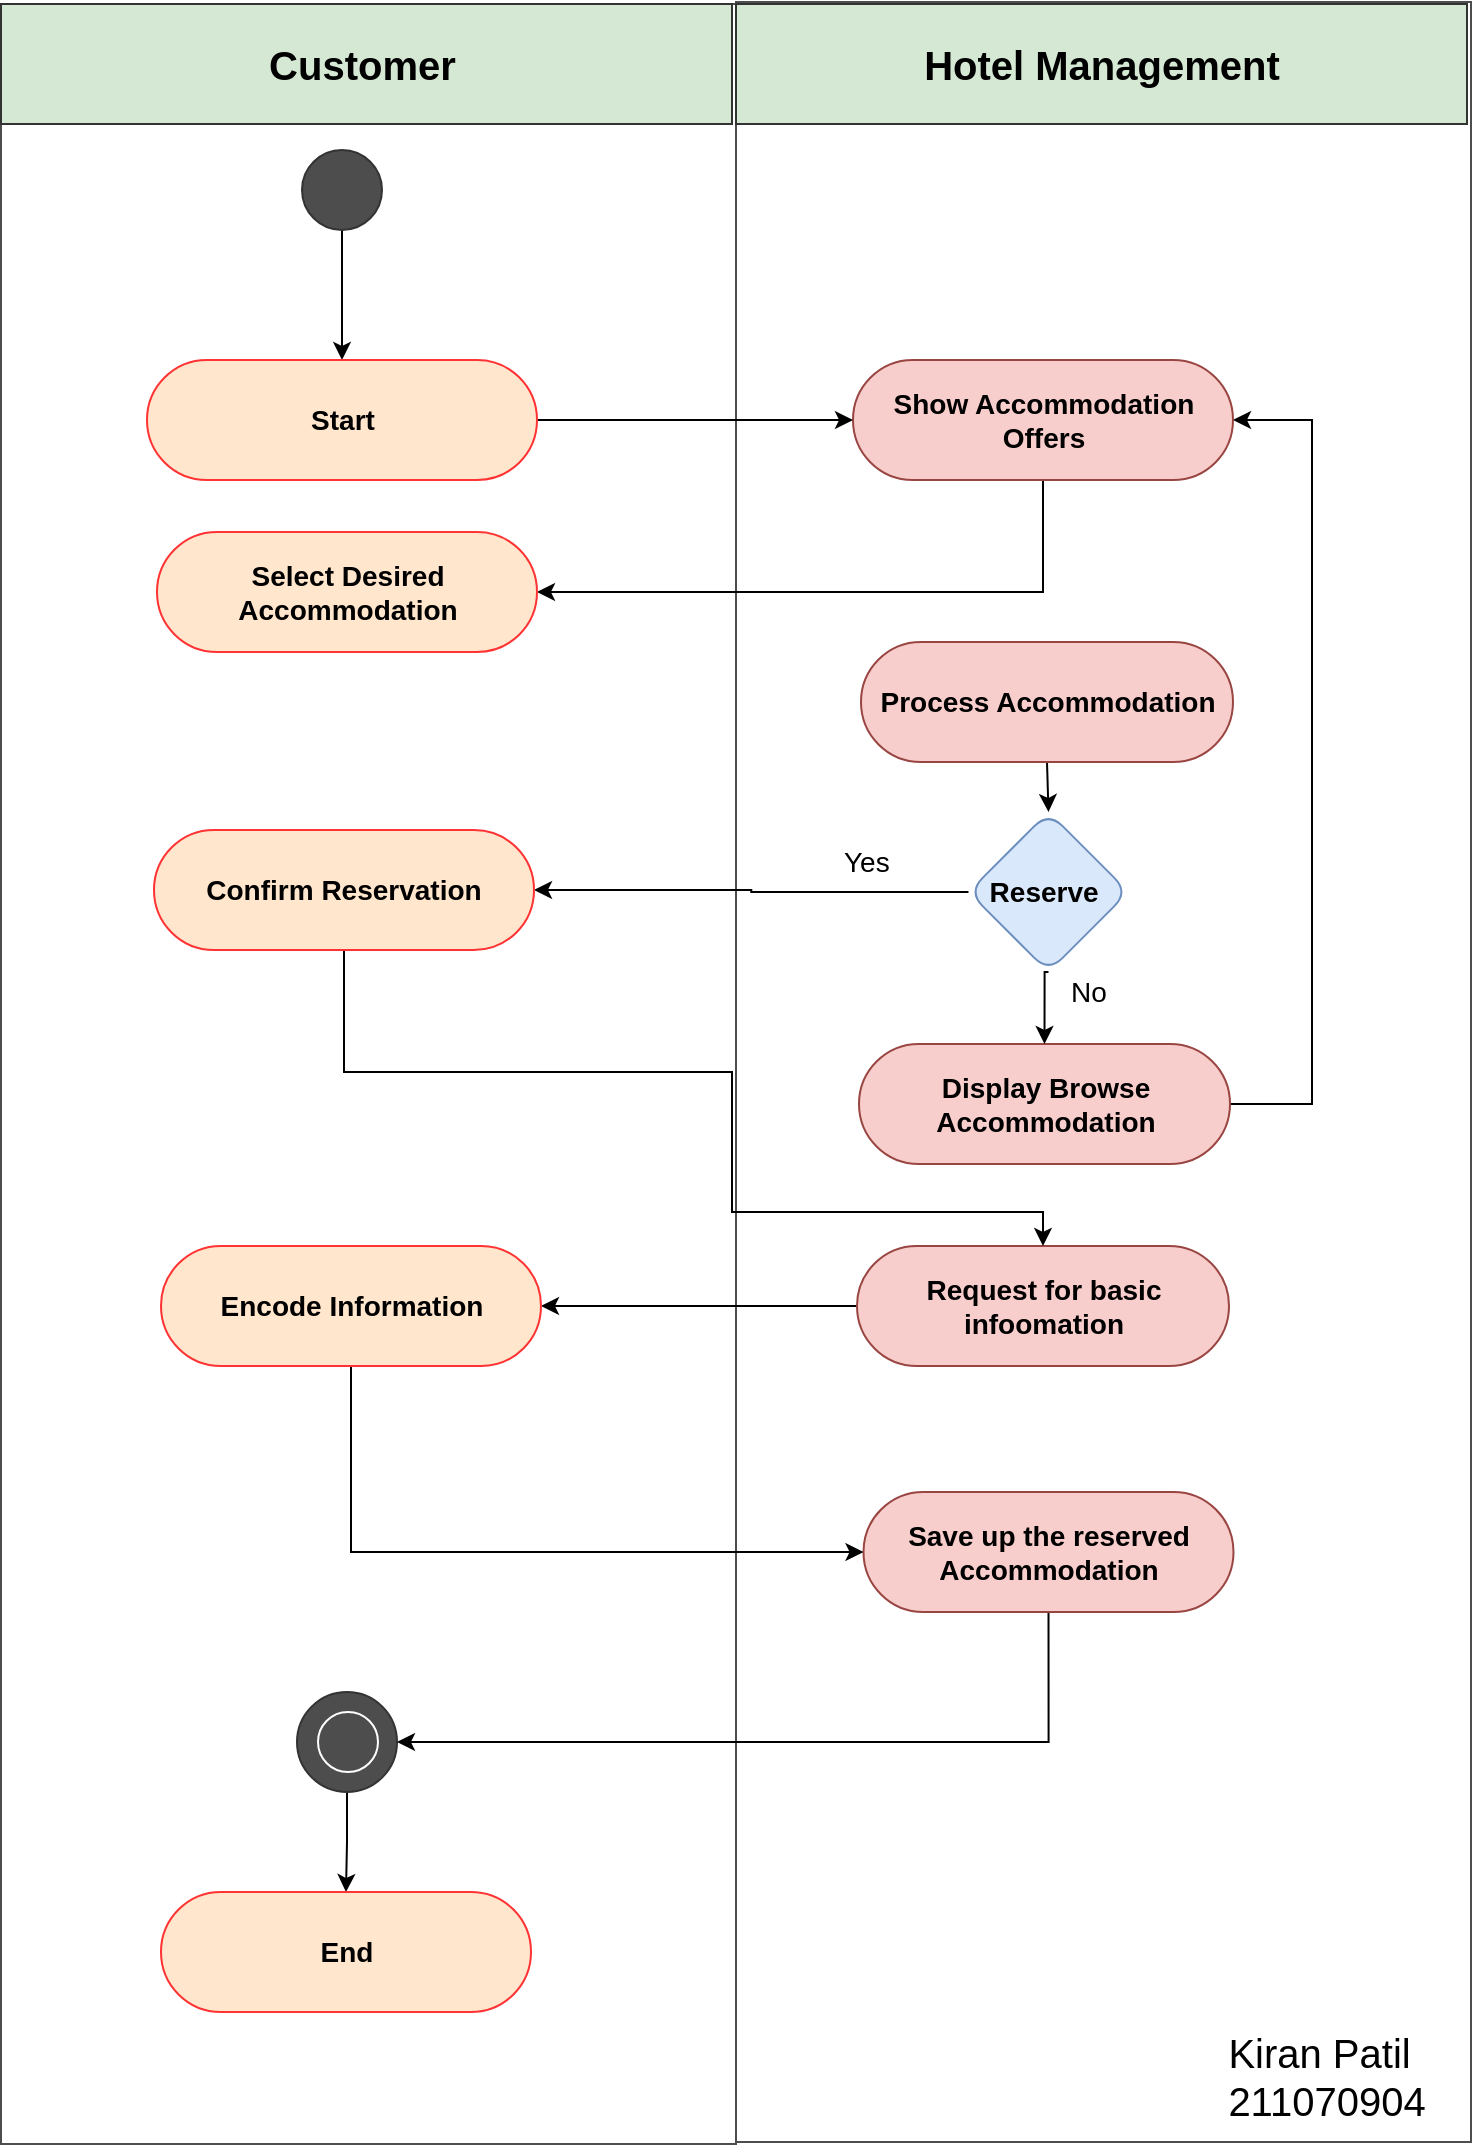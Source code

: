 <mxfile version="20.8.20" type="device"><diagram name="Page-1" id="1Cvql5WKU-IP26QsJkD2"><mxGraphModel dx="900" dy="915" grid="1" gridSize="10" guides="1" tooltips="1" connect="1" arrows="1" fold="1" page="1" pageScale="1" pageWidth="850" pageHeight="1100" math="0" shadow="0"><root><mxCell id="0"/><mxCell id="1" parent="0"/><mxCell id="R8OJqLGrChCc2AcvFMOw-50" value="" style="rounded=0;whiteSpace=wrap;html=1;glass=0;strokeColor=#4D4D4D;fontSize=14;fillColor=none;" vertex="1" parent="1"><mxGeometry x="1252" y="13" width="367.5" height="1070" as="geometry"/></mxCell><mxCell id="R8OJqLGrChCc2AcvFMOw-49" value="" style="rounded=0;whiteSpace=wrap;html=1;glass=0;strokeColor=#4D4D4D;fontSize=14;fillColor=none;" vertex="1" parent="1"><mxGeometry x="884.5" y="14" width="367.5" height="1070" as="geometry"/></mxCell><mxCell id="R8OJqLGrChCc2AcvFMOw-35" style="edgeStyle=orthogonalEdgeStyle;rounded=0;orthogonalLoop=1;jettySize=auto;html=1;exitX=0.5;exitY=1;exitDx=0;exitDy=0;entryX=0.5;entryY=0;entryDx=0;entryDy=0;fontSize=14;" edge="1" parent="1" source="R8OJqLGrChCc2AcvFMOw-32" target="R8OJqLGrChCc2AcvFMOw-34"><mxGeometry relative="1" as="geometry"/></mxCell><mxCell id="R8OJqLGrChCc2AcvFMOw-32" value="" style="ellipse;whiteSpace=wrap;html=1;aspect=fixed;rounded=1;glass=0;strokeColor=#333333;fillColor=#4D4D4D;" vertex="1" parent="1"><mxGeometry x="1032.5" y="858" width="50" height="50" as="geometry"/></mxCell><mxCell id="R8OJqLGrChCc2AcvFMOw-45" style="edgeStyle=orthogonalEdgeStyle;rounded=0;orthogonalLoop=1;jettySize=auto;html=1;exitX=0;exitY=0.5;exitDx=0;exitDy=0;entryX=1;entryY=0.5;entryDx=0;entryDy=0;fontSize=14;" edge="1" parent="1" source="R8OJqLGrChCc2AcvFMOw-13" target="R8OJqLGrChCc2AcvFMOw-10"><mxGeometry relative="1" as="geometry"/></mxCell><mxCell id="R8OJqLGrChCc2AcvFMOw-13" value="Request for basic infoomation" style="rounded=1;whiteSpace=wrap;html=1;glass=0;arcSize=50;fontSize=14;fontStyle=1;fillColor=#f8cecc;strokeColor=#994643;" vertex="1" parent="1"><mxGeometry x="1312.5" y="635" width="186" height="60" as="geometry"/></mxCell><mxCell id="R8OJqLGrChCc2AcvFMOw-42" style="edgeStyle=orthogonalEdgeStyle;rounded=0;orthogonalLoop=1;jettySize=auto;html=1;exitX=1;exitY=0.5;exitDx=0;exitDy=0;entryX=1;entryY=0.5;entryDx=0;entryDy=0;fontSize=14;" edge="1" parent="1" source="R8OJqLGrChCc2AcvFMOw-12" target="R8OJqLGrChCc2AcvFMOw-11"><mxGeometry relative="1" as="geometry"><Array as="points"><mxPoint x="1540" y="564"/><mxPoint x="1540" y="222"/></Array></mxGeometry></mxCell><mxCell id="R8OJqLGrChCc2AcvFMOw-12" value="Display Browse Accommodation" style="rounded=1;whiteSpace=wrap;html=1;glass=0;arcSize=50;fontSize=14;fontStyle=1;fillColor=#f8cecc;strokeColor=#994643;" vertex="1" parent="1"><mxGeometry x="1313.5" y="534" width="185.5" height="60" as="geometry"/></mxCell><mxCell id="R8OJqLGrChCc2AcvFMOw-24" style="edgeStyle=orthogonalEdgeStyle;rounded=0;orthogonalLoop=1;jettySize=auto;html=1;exitX=0.5;exitY=1;exitDx=0;exitDy=0;entryX=0.5;entryY=0;entryDx=0;entryDy=0;fontSize=14;" edge="1" parent="1" source="R8OJqLGrChCc2AcvFMOw-17" target="R8OJqLGrChCc2AcvFMOw-16"><mxGeometry relative="1" as="geometry"/></mxCell><mxCell id="R8OJqLGrChCc2AcvFMOw-17" value="Process Accommodation" style="rounded=1;whiteSpace=wrap;html=1;glass=0;arcSize=50;fontSize=14;fontStyle=1;fillColor=#f8cecc;strokeColor=#994643;" vertex="1" parent="1"><mxGeometry x="1314.5" y="333" width="186" height="60" as="geometry"/></mxCell><mxCell id="R8OJqLGrChCc2AcvFMOw-33" style="edgeStyle=orthogonalEdgeStyle;rounded=0;orthogonalLoop=1;jettySize=auto;html=1;exitX=0.5;exitY=1;exitDx=0;exitDy=0;entryX=1;entryY=0.5;entryDx=0;entryDy=0;fontSize=14;" edge="1" parent="1" source="R8OJqLGrChCc2AcvFMOw-14" target="R8OJqLGrChCc2AcvFMOw-32"><mxGeometry relative="1" as="geometry"/></mxCell><mxCell id="R8OJqLGrChCc2AcvFMOw-14" value="Save up the reserved Accommodation" style="rounded=1;whiteSpace=wrap;html=1;glass=0;arcSize=50;fontSize=14;fontStyle=1;fillColor=#f8cecc;strokeColor=#994643;" vertex="1" parent="1"><mxGeometry x="1315.75" y="758" width="185" height="60" as="geometry"/></mxCell><mxCell id="R8OJqLGrChCc2AcvFMOw-26" style="edgeStyle=orthogonalEdgeStyle;rounded=0;orthogonalLoop=1;jettySize=auto;html=1;exitX=0.5;exitY=1;exitDx=0;exitDy=0;entryX=0.5;entryY=0;entryDx=0;entryDy=0;fontSize=14;" edge="1" parent="1" source="R8OJqLGrChCc2AcvFMOw-16" target="R8OJqLGrChCc2AcvFMOw-12"><mxGeometry relative="1" as="geometry"/></mxCell><mxCell id="R8OJqLGrChCc2AcvFMOw-27" style="edgeStyle=orthogonalEdgeStyle;rounded=0;orthogonalLoop=1;jettySize=auto;html=1;exitX=0;exitY=0.5;exitDx=0;exitDy=0;entryX=1;entryY=0.5;entryDx=0;entryDy=0;fontSize=14;" edge="1" parent="1" source="R8OJqLGrChCc2AcvFMOw-16" target="R8OJqLGrChCc2AcvFMOw-9"><mxGeometry relative="1" as="geometry"/></mxCell><mxCell id="R8OJqLGrChCc2AcvFMOw-16" value="Reserve&amp;nbsp;" style="rhombus;whiteSpace=wrap;html=1;rounded=1;glass=0;fontSize=14;fontStyle=1;fillColor=#dae8fc;strokeColor=#6c8ebf;" vertex="1" parent="1"><mxGeometry x="1368.25" y="418" width="80" height="80" as="geometry"/></mxCell><mxCell id="R8OJqLGrChCc2AcvFMOw-39" style="edgeStyle=orthogonalEdgeStyle;rounded=0;orthogonalLoop=1;jettySize=auto;html=1;exitX=0.5;exitY=1;exitDx=0;exitDy=0;entryX=0.5;entryY=0;entryDx=0;entryDy=0;fontSize=14;" edge="1" parent="1" source="R8OJqLGrChCc2AcvFMOw-18" target="R8OJqLGrChCc2AcvFMOw-3"><mxGeometry relative="1" as="geometry"/></mxCell><mxCell id="R8OJqLGrChCc2AcvFMOw-18" value="" style="ellipse;whiteSpace=wrap;html=1;aspect=fixed;rounded=1;glass=0;strokeColor=#333333;fillColor=#4D4D4D;" vertex="1" parent="1"><mxGeometry x="1035" y="87" width="40" height="40" as="geometry"/></mxCell><mxCell id="R8OJqLGrChCc2AcvFMOw-23" style="edgeStyle=orthogonalEdgeStyle;rounded=0;orthogonalLoop=1;jettySize=auto;html=1;exitX=0.5;exitY=1;exitDx=0;exitDy=0;entryX=1;entryY=0.5;entryDx=0;entryDy=0;fontSize=14;" edge="1" parent="1" source="R8OJqLGrChCc2AcvFMOw-11" target="R8OJqLGrChCc2AcvFMOw-8"><mxGeometry relative="1" as="geometry"><Array as="points"><mxPoint x="1405" y="308"/></Array></mxGeometry></mxCell><mxCell id="R8OJqLGrChCc2AcvFMOw-11" value="Show Accommodation Offers" style="rounded=1;whiteSpace=wrap;html=1;glass=0;arcSize=50;fontSize=14;fontStyle=1;fillColor=#f8cecc;strokeColor=#994643;" vertex="1" parent="1"><mxGeometry x="1310.5" y="192" width="190" height="60" as="geometry"/></mxCell><mxCell id="R8OJqLGrChCc2AcvFMOw-8" value="Select Desired Accommodation" style="rounded=1;whiteSpace=wrap;html=1;glass=0;arcSize=50;fontSize=14;fontStyle=1;fillColor=#ffe6cc;strokeColor=#FF3333;" vertex="1" parent="1"><mxGeometry x="962.5" y="278" width="190" height="60" as="geometry"/></mxCell><mxCell id="R8OJqLGrChCc2AcvFMOw-28" style="edgeStyle=orthogonalEdgeStyle;rounded=0;orthogonalLoop=1;jettySize=auto;html=1;exitX=0.5;exitY=1;exitDx=0;exitDy=0;entryX=0.5;entryY=0;entryDx=0;entryDy=0;fontSize=14;" edge="1" parent="1" source="R8OJqLGrChCc2AcvFMOw-9" target="R8OJqLGrChCc2AcvFMOw-13"><mxGeometry relative="1" as="geometry"><Array as="points"><mxPoint x="1056" y="548"/><mxPoint x="1250" y="548"/><mxPoint x="1250" y="618"/><mxPoint x="1406" y="618"/></Array></mxGeometry></mxCell><mxCell id="R8OJqLGrChCc2AcvFMOw-9" value="Confirm Reservation" style="rounded=1;whiteSpace=wrap;html=1;glass=0;arcSize=50;fontSize=14;fontStyle=1;fillColor=#ffe6cc;strokeColor=#FF3333;" vertex="1" parent="1"><mxGeometry x="961" y="427" width="190" height="60" as="geometry"/></mxCell><mxCell id="R8OJqLGrChCc2AcvFMOw-29" style="edgeStyle=orthogonalEdgeStyle;rounded=0;orthogonalLoop=1;jettySize=auto;html=1;exitX=0.5;exitY=1;exitDx=0;exitDy=0;entryX=0;entryY=0.5;entryDx=0;entryDy=0;fontSize=14;" edge="1" parent="1" source="R8OJqLGrChCc2AcvFMOw-10" target="R8OJqLGrChCc2AcvFMOw-14"><mxGeometry relative="1" as="geometry"/></mxCell><mxCell id="R8OJqLGrChCc2AcvFMOw-10" value="Encode Information" style="rounded=1;whiteSpace=wrap;html=1;glass=0;arcSize=50;fontSize=14;fontStyle=1;fillColor=#ffe6cc;strokeColor=#FF3333;" vertex="1" parent="1"><mxGeometry x="964.5" y="635" width="190" height="60" as="geometry"/></mxCell><mxCell id="R8OJqLGrChCc2AcvFMOw-22" style="edgeStyle=orthogonalEdgeStyle;rounded=0;orthogonalLoop=1;jettySize=auto;html=1;exitX=1;exitY=0.5;exitDx=0;exitDy=0;entryX=0;entryY=0.5;entryDx=0;entryDy=0;fontSize=14;" edge="1" parent="1" source="R8OJqLGrChCc2AcvFMOw-3" target="R8OJqLGrChCc2AcvFMOw-11"><mxGeometry relative="1" as="geometry"/></mxCell><mxCell id="R8OJqLGrChCc2AcvFMOw-3" value="Start" style="rounded=1;whiteSpace=wrap;html=1;glass=0;arcSize=50;fontSize=14;fontStyle=1;fillColor=#ffe6cc;strokeColor=#FF3333;" vertex="1" parent="1"><mxGeometry x="957.5" y="192" width="195" height="60" as="geometry"/></mxCell><mxCell id="R8OJqLGrChCc2AcvFMOw-30" value="" style="ellipse;whiteSpace=wrap;html=1;aspect=fixed;rounded=1;glass=0;strokeColor=#FFFFFF;fillColor=#4D4D4D;" vertex="1" parent="1"><mxGeometry x="1043" y="868" width="30" height="30" as="geometry"/></mxCell><mxCell id="R8OJqLGrChCc2AcvFMOw-34" value="End" style="rounded=1;whiteSpace=wrap;html=1;glass=0;arcSize=50;fontSize=14;fontStyle=1;fillColor=#ffe6cc;strokeColor=#FF3333;" vertex="1" parent="1"><mxGeometry x="964.5" y="958" width="185" height="60" as="geometry"/></mxCell><mxCell id="R8OJqLGrChCc2AcvFMOw-37" value="Yes" style="text;strokeColor=none;fillColor=none;align=left;verticalAlign=middle;spacingLeft=4;spacingRight=4;overflow=hidden;points=[[0,0.5],[1,0.5]];portConstraint=eastwest;rotatable=0;whiteSpace=wrap;html=1;fontSize=14;" vertex="1" parent="1"><mxGeometry x="1300" y="428" width="80" height="30" as="geometry"/></mxCell><mxCell id="R8OJqLGrChCc2AcvFMOw-38" value="No" style="text;html=1;align=center;verticalAlign=middle;resizable=0;points=[];autosize=1;strokeColor=none;fillColor=none;fontSize=14;" vertex="1" parent="1"><mxGeometry x="1408.25" y="493" width="40" height="30" as="geometry"/></mxCell><mxCell id="R8OJqLGrChCc2AcvFMOw-52" value="&lt;font size=&quot;1&quot; style=&quot;&quot;&gt;&lt;b style=&quot;font-size: 20px;&quot;&gt;Hotel Management&lt;/b&gt;&lt;/font&gt;" style="rounded=0;whiteSpace=wrap;html=1;glass=0;strokeColor=#333333;fontSize=14;fillColor=#d5e8d4;" vertex="1" parent="1"><mxGeometry x="1252" y="14" width="365.5" height="60" as="geometry"/></mxCell><mxCell id="R8OJqLGrChCc2AcvFMOw-51" value="&lt;font size=&quot;1&quot; style=&quot;&quot;&gt;&lt;b style=&quot;font-size: 20px;&quot;&gt;Customer&amp;nbsp;&lt;/b&gt;&lt;/font&gt;" style="rounded=0;whiteSpace=wrap;html=1;glass=0;strokeColor=#333333;fontSize=14;fillColor=#d5e8d4;" vertex="1" parent="1"><mxGeometry x="884.5" y="14" width="365.5" height="60" as="geometry"/></mxCell><mxCell id="R8OJqLGrChCc2AcvFMOw-54" value="&lt;div style=&quot;text-align: left;&quot;&gt;&lt;span style=&quot;background-color: initial;&quot;&gt;Kiran Patil&lt;/span&gt;&lt;/div&gt;&lt;div style=&quot;text-align: left;&quot;&gt;&lt;span style=&quot;background-color: initial;&quot;&gt;211070904&lt;/span&gt;&lt;/div&gt;" style="text;html=1;align=center;verticalAlign=middle;resizable=0;points=[];autosize=1;strokeColor=none;fillColor=none;fontSize=20;" vertex="1" parent="1"><mxGeometry x="1487" y="1020" width="120" height="60" as="geometry"/></mxCell></root></mxGraphModel></diagram></mxfile>